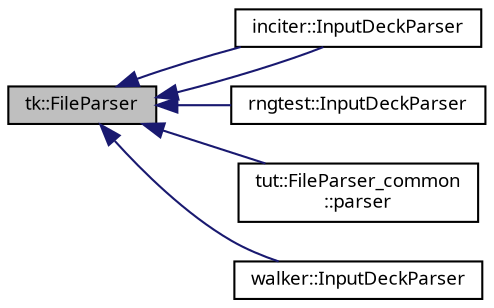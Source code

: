 digraph "tk::FileParser"
{
 // INTERACTIVE_SVG=YES
  bgcolor="transparent";
  edge [fontname="sans-serif",fontsize="9",labelfontname="sans-serif",labelfontsize="9"];
  node [fontname="sans-serif",fontsize="9",shape=record];
  rankdir="LR";
  Node1 [label="tk::FileParser",height=0.2,width=0.4,color="black", fillcolor="grey75", style="filled", fontcolor="black"];
  Node1 -> Node2 [dir="back",color="midnightblue",fontsize="9",style="solid",fontname="sans-serif"];
  Node2 [label="inciter::InputDeckParser",height=0.2,width=0.4,color="black",URL="$classinciter_1_1_input_deck_parser.html",tooltip="Control file parser for Breeze. "];
  Node1 -> Node2 [dir="back",color="midnightblue",fontsize="9",style="solid",fontname="sans-serif"];
  Node1 -> Node3 [dir="back",color="midnightblue",fontsize="9",style="solid",fontname="sans-serif"];
  Node3 [label="rngtest::InputDeckParser",height=0.2,width=0.4,color="black",URL="$classrngtest_1_1_input_deck_parser.html",tooltip="Control file parser for RNGTest. "];
  Node1 -> Node4 [dir="back",color="midnightblue",fontsize="9",style="solid",fontname="sans-serif"];
  Node4 [label="tut::FileParser_common\l::parser",height=0.2,width=0.4,color="black",URL="$structtut_1_1_file_parser__common_1_1parser.html"];
  Node1 -> Node5 [dir="back",color="midnightblue",fontsize="9",style="solid",fontname="sans-serif"];
  Node5 [label="walker::InputDeckParser",height=0.2,width=0.4,color="black",URL="$classwalker_1_1_input_deck_parser.html",tooltip="InputDeckParser : FileParser. "];
}
